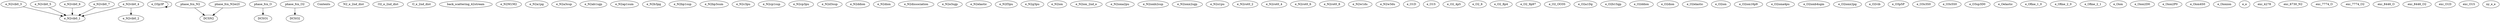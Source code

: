 /* Created by mdot for Matlab */
digraph m2html {
  e_N2vib0_3 -> e_N2vib0_1;
  e_N2vib0_4 -> e_N2vib0_1;
  e_N2vib0_4 -> e_N2vib0_2;
  e_N2vib0_5 -> e_N2vib0_1;
  e_N2vib0_6 -> e_N2vib0_1;
  e_N2vib0_7 -> e_N2vib0_1;
  e_O3p3P -> e_O3p3P;
  phase_fcn_N2 -> DCSN2;
  phase_fcn_N2ei2I -> DCSN2;
  phase_fcn_O -> DCSO1;
  phase_fcn_O2 -> DCSO2;

  Contents [URL="Contents.html"];
  DCSN2 [URL="DCSN2.html"];
  DCSO1 [URL="DCSO1.html"];
  DCSO2 [URL="DCSO2.html"];
  N2_e_2nd_dist [URL="N2_e_2nd_dist.html"];
  O2_e_2nd_dist [URL="O2_e_2nd_dist.html"];
  O_e_2nd_dist [URL="O_e_2nd_dist.html"];
  back_scattering_42stream [URL="back_scattering_42stream.html"];
  e_N2M1M2 [URL="e_N2M1M2.html"];
  e_N2a1pg [URL="e_N2a1pg.html"];
  e_N2a3sup [URL="e_N2a3sup.html"];
  e_N2ab1sgp [URL="e_N2ab1sgp.html"];
  e_N2ap1sum [URL="e_N2ap1sum.html"];
  e_N2b3pg [URL="e_N2b3pg.html"];
  e_N2bp1sup [URL="e_N2bp1sup.html"];
  e_N2bp3sum [URL="e_N2bp3sum.html"];
  e_N2c3pu [URL="e_N2c3pu.html"];
  e_N2cp1sup [URL="e_N2cp1sup.html"];
  e_N2cp3pu [URL="e_N2cp3pu.html"];
  e_N2d3sup [URL="e_N2d3sup.html"];
  e_N2ddion [URL="e_N2ddion.html"];
  e_N2dion [URL="e_N2dion.html"];
  e_N2dissociation [URL="e_N2dissociation.html"];
  e_N2e3sgp [URL="e_N2e3sgp.html"];
  e_N2elastic [URL="e_N2elastic.html"];
  e_N2f3pu [URL="e_N2f3pu.html"];
  e_N2g3pu [URL="e_N2g3pu.html"];
  e_N2ion [URL="e_N2ion.html"];
  e_N2ion_2nd_e [URL="e_N2ion_2nd_e.html"];
  e_N2iona2pu [URL="e_N2iona2pu.html"];
  e_N2ionb2sup [URL="e_N2ionb2sup.html"];
  e_N2ionx2sgp [URL="e_N2ionx2sgp.html"];
  e_N2o1pu [URL="e_N2o1pu.html"];
  e_N2rot0_2 [URL="e_N2rot0_2.html"];
  e_N2rot0_4 [URL="e_N2rot0_4.html"];
  e_N2rot0_6 [URL="e_N2rot0_6.html"];
  e_N2rot0_8 [URL="e_N2rot0_8.html"];
  e_N2vib0_1 [URL="e_N2vib0_1.html"];
  e_N2vib0_2 [URL="e_N2vib0_2.html"];
  e_N2vib0_3 [URL="e_N2vib0_3.html"];
  e_N2vib0_4 [URL="e_N2vib0_4.html"];
  e_N2vib0_5 [URL="e_N2vib0_5.html"];
  e_N2vib0_6 [URL="e_N2vib0_6.html"];
  e_N2vib0_7 [URL="e_N2vib0_7.html"];
  e_N2w1du [URL="e_N2w1du.html"];
  e_N2w3du [URL="e_N2w3du.html"];
  e_O1D [URL="e_O1D.html"];
  e_O1S [URL="e_O1S.html"];
  e_O2_4p5 [URL="e_O2_4p5.html"];
  e_O2_6 [URL="e_O2_6.html"];
  e_O2_8p4 [URL="e_O2_8p4.html"];
  e_O2_9p97 [URL="e_O2_9p97.html"];
  e_O2_OO3S [URL="e_O2_OO3S.html"];
  e_O2a1Dg [URL="e_O2a1Dg.html"];
  e_O2b1Sgp [URL="e_O2b1Sgp.html"];
  e_O2ddion [URL="e_O2ddion.html"];
  e_O2dion [URL="e_O2dion.html"];
  e_O2elastic [URL="e_O2elastic.html"];
  e_O2ion [URL="e_O2ion.html"];
  e_O2ion16p9 [URL="e_O2ion16p9.html"];
  e_O2iona4pu [URL="e_O2iona4pu.html"];
  e_O2ionb4sgm [URL="e_O2ionb4sgm.html"];
  e_O2ionx2pg [URL="e_O2ionx2pg.html"];
  e_O2vib [URL="e_O2vib.html"];
  e_O3p3P [URL="e_O3p3P.html"];
  e_O3p5P [URL="e_O3p5P.html"];
  e_O3s3S0 [URL="e_O3s3S0.html"];
  e_O3s5S0 [URL="e_O3s5S0.html"];
  e_O3sp3D0 [URL="e_O3sp3D0.html"];
  e_Oelastic [URL="e_Oelastic.html"];
  e_Ofine_1_0 [URL="e_Ofine_1_0.html"];
  e_Ofine_2_0 [URL="e_Ofine_2_0.html"];
  e_Ofine_2_1 [URL="e_Ofine_2_1.html"];
  e_Oion [URL="e_Oion.html"];
  e_Oion2D0 [URL="e_Oion2D0.html"];
  e_Oion2P0 [URL="e_Oion2P0.html"];
  e_Oion4S0 [URL="e_Oion4S0.html"];
  e_Oionion [URL="e_Oionion.html"];
  e_e [URL="e_e.html"];
  exc_4278 [URL="exc_4278.html"];
  exc_6730_N2 [URL="exc_6730_N2.html"];
  exc_7774_O [URL="exc_7774_O.html"];
  exc_7774_O2 [URL="exc_7774_O2.html"];
  exc_8446_O [URL="exc_8446_O.html"];
  exc_8446_O2 [URL="exc_8446_O2.html"];
  exc_O1D [URL="exc_O1D.html"];
  exc_O1S [URL="exc_O1S.html"];
  ny_e_e [URL="ny_e_e.html"];
  phase_fcn_N2 [URL="phase_fcn_N2.html"];
  phase_fcn_N2ei2I [URL="phase_fcn_N2ei2I.html"];
  phase_fcn_O [URL="phase_fcn_O.html"];
  phase_fcn_O2 [URL="phase_fcn_O2.html"];
}